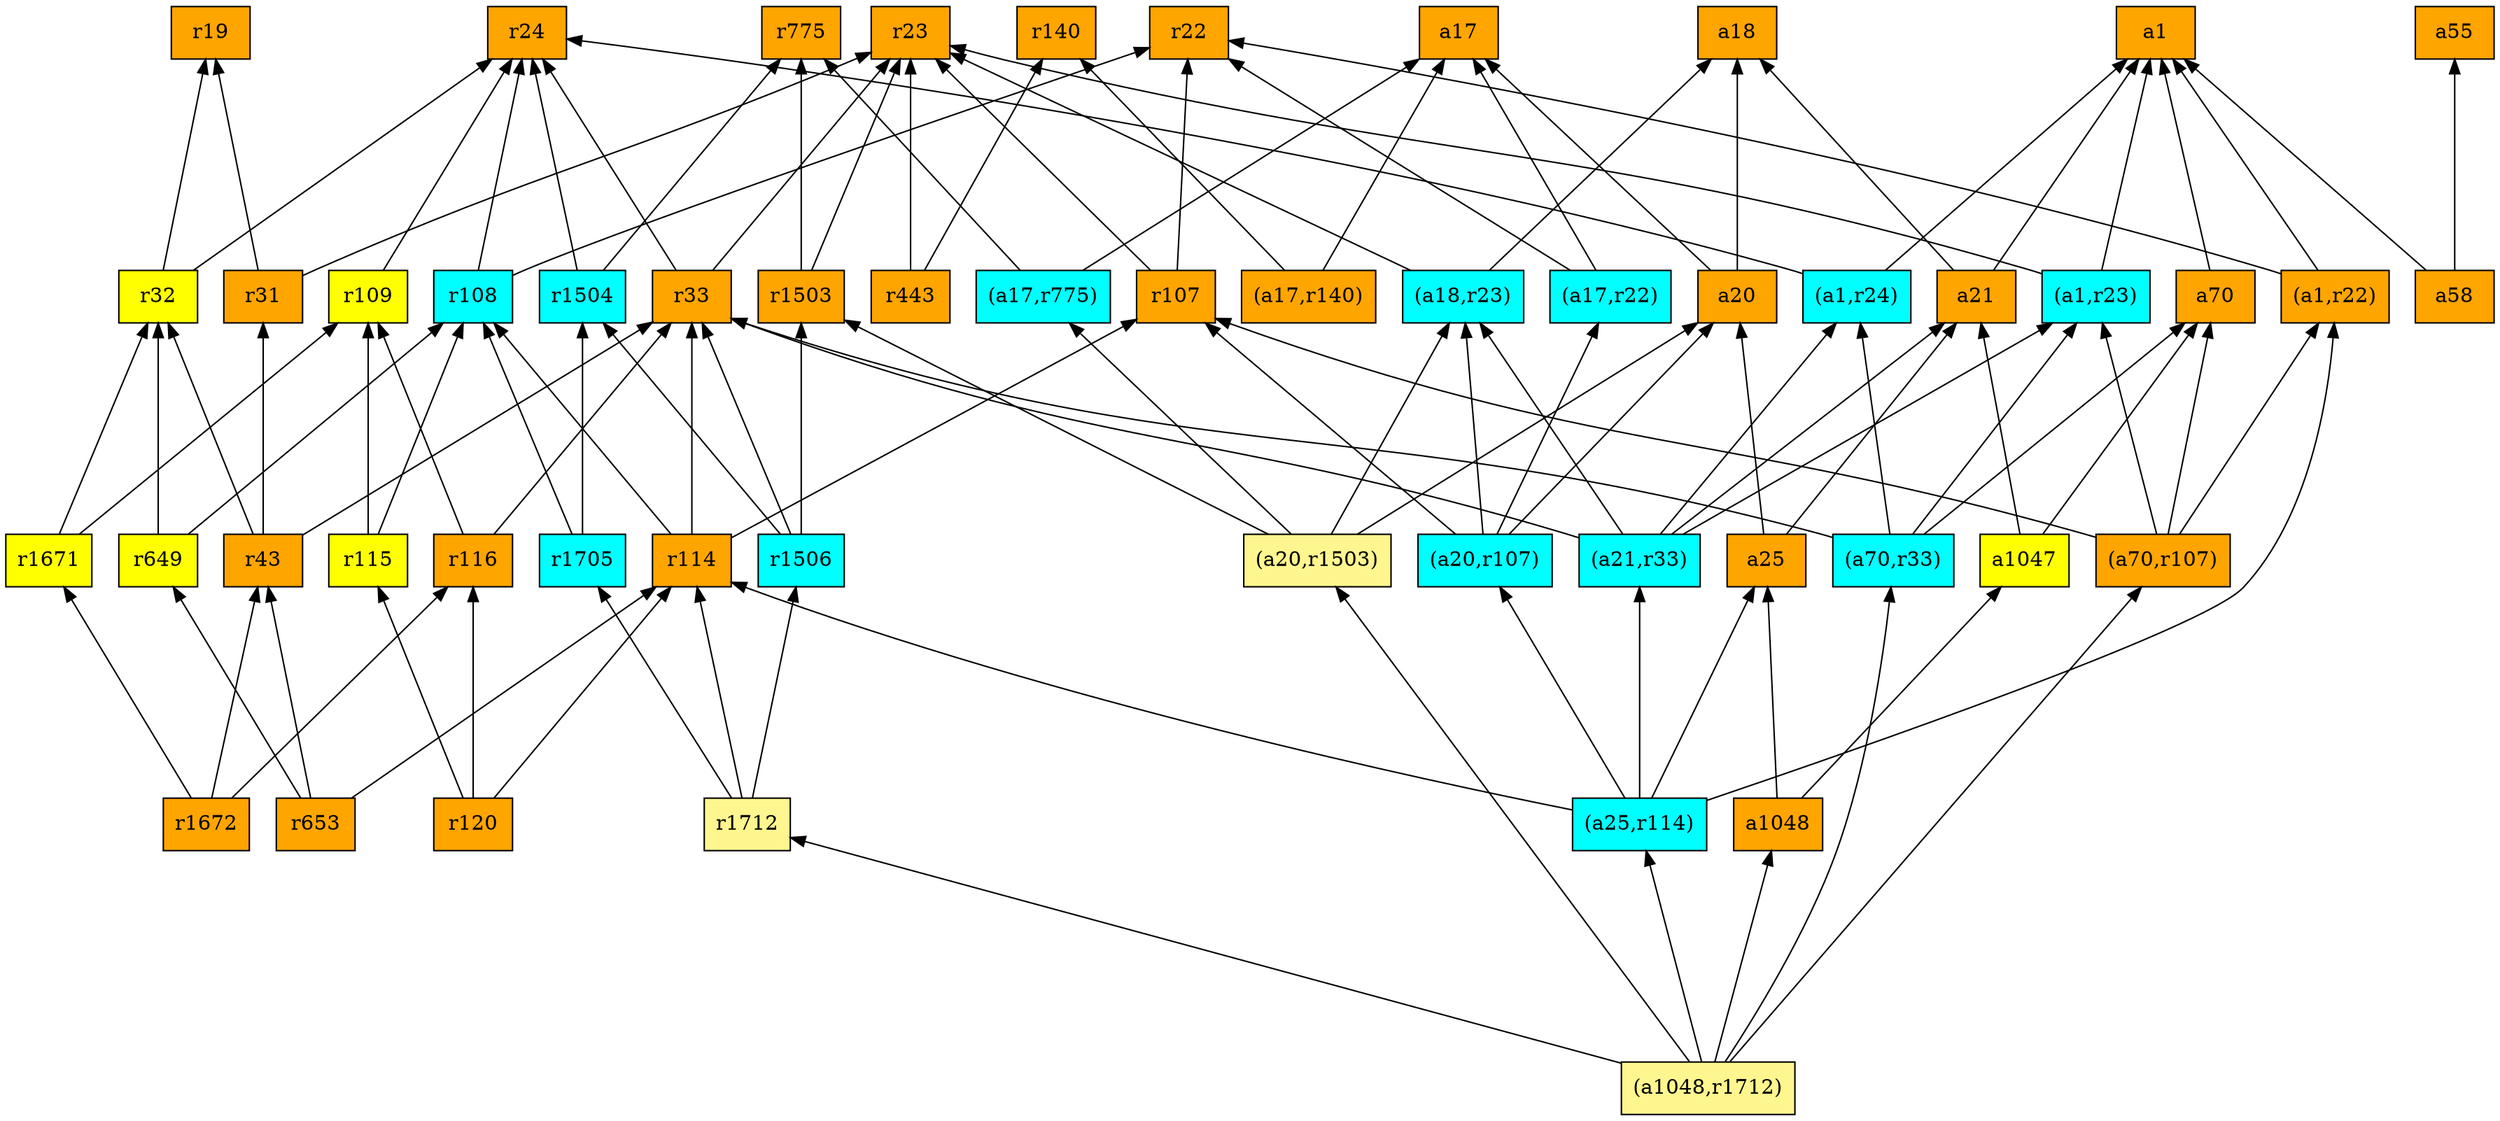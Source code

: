 digraph G {
rankdir=BT;ranksep="2.0";
"(a25,r114)" [shape=record,fillcolor=cyan,style=filled,label="{(a25,r114)}"];
"r107" [shape=record,fillcolor=orange,style=filled,label="{r107}"];
"r115" [shape=record,fillcolor=yellow,style=filled,label="{r115}"];
"r114" [shape=record,fillcolor=orange,style=filled,label="{r114}"];
"(a1,r22)" [shape=record,fillcolor=orange,style=filled,label="{(a1,r22)}"];
"(a17,r775)" [shape=record,fillcolor=cyan,style=filled,label="{(a17,r775)}"];
"a21" [shape=record,fillcolor=orange,style=filled,label="{a21}"];
"r32" [shape=record,fillcolor=yellow,style=filled,label="{r32}"];
"r443" [shape=record,fillcolor=orange,style=filled,label="{r443}"];
"r116" [shape=record,fillcolor=orange,style=filled,label="{r116}"];
"(a70,r107)" [shape=record,fillcolor=orange,style=filled,label="{(a70,r107)}"];
"r120" [shape=record,fillcolor=orange,style=filled,label="{r120}"];
"a20" [shape=record,fillcolor=orange,style=filled,label="{a20}"];
"r24" [shape=record,fillcolor=orange,style=filled,label="{r24}"];
"a70" [shape=record,fillcolor=orange,style=filled,label="{a70}"];
"a55" [shape=record,fillcolor=orange,style=filled,label="{a55}"];
"r33" [shape=record,fillcolor=orange,style=filled,label="{r33}"];
"(a18,r23)" [shape=record,fillcolor=cyan,style=filled,label="{(a18,r23)}"];
"r108" [shape=record,fillcolor=cyan,style=filled,label="{r108}"];
"r1504" [shape=record,fillcolor=cyan,style=filled,label="{r1504}"];
"r1672" [shape=record,fillcolor=orange,style=filled,label="{r1672}"];
"r43" [shape=record,fillcolor=orange,style=filled,label="{r43}"];
"(a1048,r1712)" [shape=record,fillcolor=khaki1,style=filled,label="{(a1048,r1712)}"];
"a58" [shape=record,fillcolor=orange,style=filled,label="{a58}"];
"r653" [shape=record,fillcolor=orange,style=filled,label="{r653}"];
"(a70,r33)" [shape=record,fillcolor=cyan,style=filled,label="{(a70,r33)}"];
"r22" [shape=record,fillcolor=orange,style=filled,label="{r22}"];
"(a21,r33)" [shape=record,fillcolor=cyan,style=filled,label="{(a21,r33)}"];
"a17" [shape=record,fillcolor=orange,style=filled,label="{a17}"];
"(a20,r1503)" [shape=record,fillcolor=khaki1,style=filled,label="{(a20,r1503)}"];
"r31" [shape=record,fillcolor=orange,style=filled,label="{r31}"];
"a25" [shape=record,fillcolor=orange,style=filled,label="{a25}"];
"a18" [shape=record,fillcolor=orange,style=filled,label="{a18}"];
"a1048" [shape=record,fillcolor=orange,style=filled,label="{a1048}"];
"r1712" [shape=record,fillcolor=khaki1,style=filled,label="{r1712}"];
"(a17,r22)" [shape=record,fillcolor=cyan,style=filled,label="{(a17,r22)}"];
"a1" [shape=record,fillcolor=orange,style=filled,label="{a1}"];
"a1047" [shape=record,fillcolor=yellow,style=filled,label="{a1047}"];
"(a1,r23)" [shape=record,fillcolor=cyan,style=filled,label="{(a1,r23)}"];
"r1503" [shape=record,fillcolor=orange,style=filled,label="{r1503}"];
"(a1,r24)" [shape=record,fillcolor=cyan,style=filled,label="{(a1,r24)}"];
"r649" [shape=record,fillcolor=yellow,style=filled,label="{r649}"];
"r140" [shape=record,fillcolor=orange,style=filled,label="{r140}"];
"r775" [shape=record,fillcolor=orange,style=filled,label="{r775}"];
"r1671" [shape=record,fillcolor=yellow,style=filled,label="{r1671}"];
"r1506" [shape=record,fillcolor=cyan,style=filled,label="{r1506}"];
"r19" [shape=record,fillcolor=orange,style=filled,label="{r19}"];
"r23" [shape=record,fillcolor=orange,style=filled,label="{r23}"];
"r109" [shape=record,fillcolor=yellow,style=filled,label="{r109}"];
"r1705" [shape=record,fillcolor=cyan,style=filled,label="{r1705}"];
"(a20,r107)" [shape=record,fillcolor=cyan,style=filled,label="{(a20,r107)}"];
"(a17,r140)" [shape=record,fillcolor=orange,style=filled,label="{(a17,r140)}"];
"(a25,r114)" -> "(a21,r33)"
"(a25,r114)" -> "r114"
"(a25,r114)" -> "a25"
"(a25,r114)" -> "(a1,r22)"
"(a25,r114)" -> "(a20,r107)"
"r107" -> "r23"
"r107" -> "r22"
"r115" -> "r109"
"r115" -> "r108"
"r114" -> "r107"
"r114" -> "r33"
"r114" -> "r108"
"(a1,r22)" -> "a1"
"(a1,r22)" -> "r22"
"(a17,r775)" -> "r775"
"(a17,r775)" -> "a17"
"a21" -> "a1"
"a21" -> "a18"
"r32" -> "r24"
"r32" -> "r19"
"r443" -> "r23"
"r443" -> "r140"
"r116" -> "r109"
"r116" -> "r33"
"(a70,r107)" -> "(a1,r22)"
"(a70,r107)" -> "a70"
"(a70,r107)" -> "r107"
"(a70,r107)" -> "(a1,r23)"
"r120" -> "r116"
"r120" -> "r115"
"r120" -> "r114"
"a20" -> "a18"
"a20" -> "a17"
"a70" -> "a1"
"r33" -> "r24"
"r33" -> "r23"
"(a18,r23)" -> "a18"
"(a18,r23)" -> "r23"
"r108" -> "r24"
"r108" -> "r22"
"r1504" -> "r775"
"r1504" -> "r24"
"r1672" -> "r116"
"r1672" -> "r1671"
"r1672" -> "r43"
"r43" -> "r33"
"r43" -> "r31"
"r43" -> "r32"
"(a1048,r1712)" -> "(a25,r114)"
"(a1048,r1712)" -> "(a70,r33)"
"(a1048,r1712)" -> "(a70,r107)"
"(a1048,r1712)" -> "(a20,r1503)"
"(a1048,r1712)" -> "a1048"
"(a1048,r1712)" -> "r1712"
"a58" -> "a1"
"a58" -> "a55"
"r653" -> "r649"
"r653" -> "r114"
"r653" -> "r43"
"(a70,r33)" -> "a70"
"(a70,r33)" -> "(a1,r24)"
"(a70,r33)" -> "r33"
"(a70,r33)" -> "(a1,r23)"
"(a21,r33)" -> "(a1,r23)"
"(a21,r33)" -> "(a1,r24)"
"(a21,r33)" -> "(a18,r23)"
"(a21,r33)" -> "r33"
"(a21,r33)" -> "a21"
"(a20,r1503)" -> "a20"
"(a20,r1503)" -> "r1503"
"(a20,r1503)" -> "(a18,r23)"
"(a20,r1503)" -> "(a17,r775)"
"r31" -> "r19"
"r31" -> "r23"
"a25" -> "a20"
"a25" -> "a21"
"a1048" -> "a1047"
"a1048" -> "a25"
"r1712" -> "r114"
"r1712" -> "r1705"
"r1712" -> "r1506"
"(a17,r22)" -> "a17"
"(a17,r22)" -> "r22"
"a1047" -> "a21"
"a1047" -> "a70"
"(a1,r23)" -> "a1"
"(a1,r23)" -> "r23"
"r1503" -> "r775"
"r1503" -> "r23"
"(a1,r24)" -> "a1"
"(a1,r24)" -> "r24"
"r649" -> "r108"
"r649" -> "r32"
"r1671" -> "r109"
"r1671" -> "r32"
"r1506" -> "r1503"
"r1506" -> "r33"
"r1506" -> "r1504"
"r109" -> "r24"
"r1705" -> "r108"
"r1705" -> "r1504"
"(a20,r107)" -> "a20"
"(a20,r107)" -> "r107"
"(a20,r107)" -> "(a18,r23)"
"(a20,r107)" -> "(a17,r22)"
"(a17,r140)" -> "a17"
"(a17,r140)" -> "r140"
}